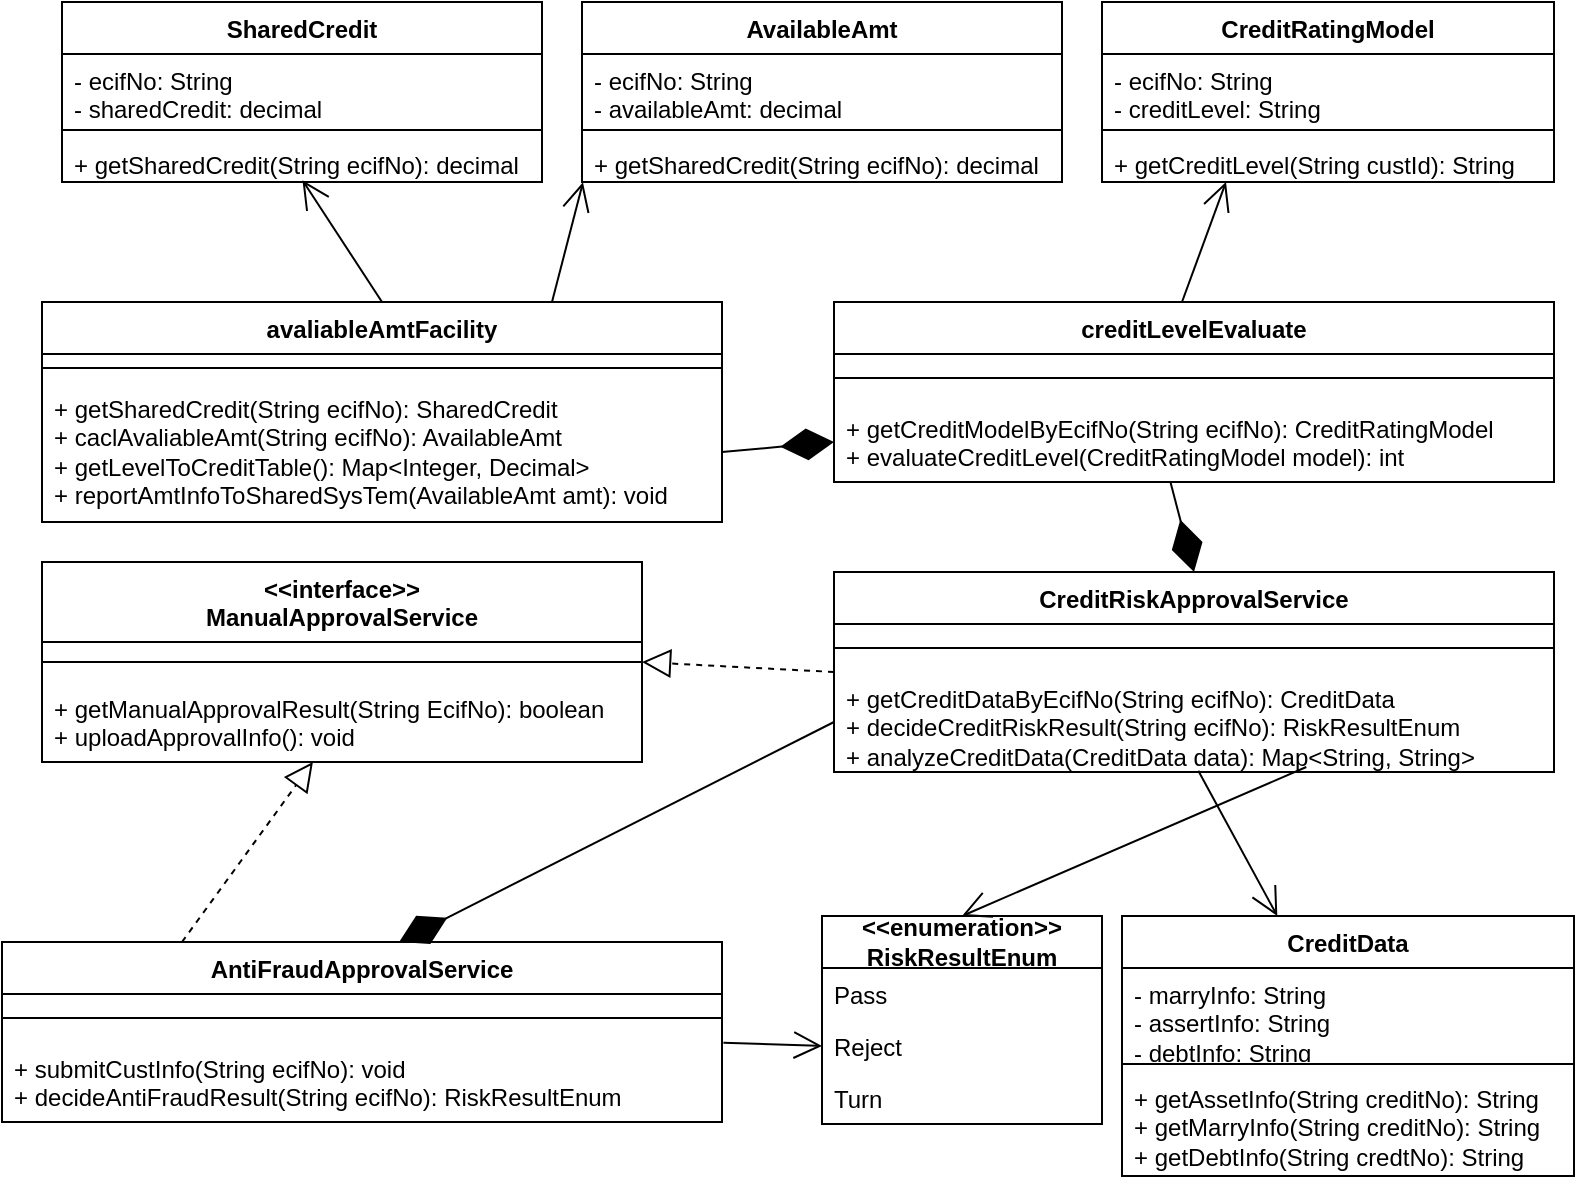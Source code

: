 <mxfile version="21.6.5" type="github">
  <diagram name="第 1 页" id="nujMItkQvAbVNNYGcNMh">
    <mxGraphModel dx="1166" dy="775" grid="1" gridSize="10" guides="1" tooltips="1" connect="1" arrows="1" fold="1" page="1" pageScale="1" pageWidth="827" pageHeight="1169" math="0" shadow="0">
      <root>
        <mxCell id="0" />
        <mxCell id="1" parent="0" />
        <mxCell id="LWc6yBgg0FcKB93T4zAy-1" value="avaliableAmtFacility" style="swimlane;fontStyle=1;align=center;verticalAlign=top;childLayout=stackLayout;horizontal=1;startSize=26;horizontalStack=0;resizeParent=1;resizeParentMax=0;resizeLast=0;collapsible=1;marginBottom=0;whiteSpace=wrap;html=1;" vertex="1" parent="1">
          <mxGeometry x="40" y="260" width="340" height="110" as="geometry" />
        </mxCell>
        <mxCell id="LWc6yBgg0FcKB93T4zAy-3" value="" style="line;strokeWidth=1;fillColor=none;align=left;verticalAlign=middle;spacingTop=-1;spacingLeft=3;spacingRight=3;rotatable=0;labelPosition=right;points=[];portConstraint=eastwest;strokeColor=inherit;" vertex="1" parent="LWc6yBgg0FcKB93T4zAy-1">
          <mxGeometry y="26" width="340" height="14" as="geometry" />
        </mxCell>
        <mxCell id="LWc6yBgg0FcKB93T4zAy-4" value="+ getSharedCredit(String ecifNo): SharedCredit&lt;br&gt;+ caclAvaliableAmt(String ecifNo): AvailableAmt&lt;br&gt;+ getLevelToCreditTable(): Map&amp;lt;Integer, Decimal&amp;gt;&lt;br&gt;+ reportAmtInfoToSharedSysTem(AvailableAmt amt): void" style="text;strokeColor=none;fillColor=none;align=left;verticalAlign=top;spacingLeft=4;spacingRight=4;overflow=hidden;rotatable=0;points=[[0,0.5],[1,0.5]];portConstraint=eastwest;whiteSpace=wrap;html=1;" vertex="1" parent="LWc6yBgg0FcKB93T4zAy-1">
          <mxGeometry y="40" width="340" height="70" as="geometry" />
        </mxCell>
        <mxCell id="LWc6yBgg0FcKB93T4zAy-5" value="SharedCredit" style="swimlane;fontStyle=1;align=center;verticalAlign=top;childLayout=stackLayout;horizontal=1;startSize=26;horizontalStack=0;resizeParent=1;resizeParentMax=0;resizeLast=0;collapsible=1;marginBottom=0;whiteSpace=wrap;html=1;" vertex="1" parent="1">
          <mxGeometry x="50" y="110" width="240" height="90" as="geometry" />
        </mxCell>
        <mxCell id="LWc6yBgg0FcKB93T4zAy-6" value="- ecifNo: String&lt;br&gt;- sharedCredit: decimal" style="text;strokeColor=none;fillColor=none;align=left;verticalAlign=top;spacingLeft=4;spacingRight=4;overflow=hidden;rotatable=0;points=[[0,0.5],[1,0.5]];portConstraint=eastwest;whiteSpace=wrap;html=1;" vertex="1" parent="LWc6yBgg0FcKB93T4zAy-5">
          <mxGeometry y="26" width="240" height="34" as="geometry" />
        </mxCell>
        <mxCell id="LWc6yBgg0FcKB93T4zAy-7" value="" style="line;strokeWidth=1;fillColor=none;align=left;verticalAlign=middle;spacingTop=-1;spacingLeft=3;spacingRight=3;rotatable=0;labelPosition=right;points=[];portConstraint=eastwest;strokeColor=inherit;" vertex="1" parent="LWc6yBgg0FcKB93T4zAy-5">
          <mxGeometry y="60" width="240" height="8" as="geometry" />
        </mxCell>
        <mxCell id="LWc6yBgg0FcKB93T4zAy-8" value="+ getSharedCredit(String ecifNo): decimal&lt;br&gt;" style="text;strokeColor=none;fillColor=none;align=left;verticalAlign=top;spacingLeft=4;spacingRight=4;overflow=hidden;rotatable=0;points=[[0,0.5],[1,0.5]];portConstraint=eastwest;whiteSpace=wrap;html=1;" vertex="1" parent="LWc6yBgg0FcKB93T4zAy-5">
          <mxGeometry y="68" width="240" height="22" as="geometry" />
        </mxCell>
        <mxCell id="LWc6yBgg0FcKB93T4zAy-9" value="" style="endArrow=open;endFill=1;endSize=12;html=1;rounded=0;entryX=0.501;entryY=0.96;entryDx=0;entryDy=0;entryPerimeter=0;exitX=0.5;exitY=0;exitDx=0;exitDy=0;" edge="1" parent="1" source="LWc6yBgg0FcKB93T4zAy-1" target="LWc6yBgg0FcKB93T4zAy-8">
          <mxGeometry width="160" relative="1" as="geometry">
            <mxPoint x="-60" y="230" as="sourcePoint" />
            <mxPoint x="100" y="230" as="targetPoint" />
          </mxGeometry>
        </mxCell>
        <mxCell id="LWc6yBgg0FcKB93T4zAy-14" value="creditLevelEvaluate" style="swimlane;fontStyle=1;align=center;verticalAlign=top;childLayout=stackLayout;horizontal=1;startSize=26;horizontalStack=0;resizeParent=1;resizeParentMax=0;resizeLast=0;collapsible=1;marginBottom=0;whiteSpace=wrap;html=1;" vertex="1" parent="1">
          <mxGeometry x="436" y="260" width="360" height="90" as="geometry" />
        </mxCell>
        <mxCell id="LWc6yBgg0FcKB93T4zAy-16" value="" style="line;strokeWidth=1;fillColor=none;align=left;verticalAlign=middle;spacingTop=-1;spacingLeft=3;spacingRight=3;rotatable=0;labelPosition=right;points=[];portConstraint=eastwest;strokeColor=inherit;" vertex="1" parent="LWc6yBgg0FcKB93T4zAy-14">
          <mxGeometry y="26" width="360" height="24" as="geometry" />
        </mxCell>
        <mxCell id="LWc6yBgg0FcKB93T4zAy-17" value="+ getCreditModelByEcifNo(String ecifNo): CreditRatingModel&lt;br&gt;+ evaluateCreditLevel(CreditRatingModel model): int" style="text;strokeColor=none;fillColor=none;align=left;verticalAlign=top;spacingLeft=4;spacingRight=4;overflow=hidden;rotatable=0;points=[[0,0.5],[1,0.5]];portConstraint=eastwest;whiteSpace=wrap;html=1;" vertex="1" parent="LWc6yBgg0FcKB93T4zAy-14">
          <mxGeometry y="50" width="360" height="40" as="geometry" />
        </mxCell>
        <mxCell id="LWc6yBgg0FcKB93T4zAy-18" value="AvailableAmt" style="swimlane;fontStyle=1;align=center;verticalAlign=top;childLayout=stackLayout;horizontal=1;startSize=26;horizontalStack=0;resizeParent=1;resizeParentMax=0;resizeLast=0;collapsible=1;marginBottom=0;whiteSpace=wrap;html=1;" vertex="1" parent="1">
          <mxGeometry x="310" y="110" width="240" height="90" as="geometry" />
        </mxCell>
        <mxCell id="LWc6yBgg0FcKB93T4zAy-19" value="- ecifNo: String&lt;br&gt;- availableAmt: decimal&lt;br&gt;" style="text;strokeColor=none;fillColor=none;align=left;verticalAlign=top;spacingLeft=4;spacingRight=4;overflow=hidden;rotatable=0;points=[[0,0.5],[1,0.5]];portConstraint=eastwest;whiteSpace=wrap;html=1;" vertex="1" parent="LWc6yBgg0FcKB93T4zAy-18">
          <mxGeometry y="26" width="240" height="34" as="geometry" />
        </mxCell>
        <mxCell id="LWc6yBgg0FcKB93T4zAy-20" value="" style="line;strokeWidth=1;fillColor=none;align=left;verticalAlign=middle;spacingTop=-1;spacingLeft=3;spacingRight=3;rotatable=0;labelPosition=right;points=[];portConstraint=eastwest;strokeColor=inherit;" vertex="1" parent="LWc6yBgg0FcKB93T4zAy-18">
          <mxGeometry y="60" width="240" height="8" as="geometry" />
        </mxCell>
        <mxCell id="LWc6yBgg0FcKB93T4zAy-21" value="+ getSharedCredit(String ecifNo): decimal&lt;br&gt;" style="text;strokeColor=none;fillColor=none;align=left;verticalAlign=top;spacingLeft=4;spacingRight=4;overflow=hidden;rotatable=0;points=[[0,0.5],[1,0.5]];portConstraint=eastwest;whiteSpace=wrap;html=1;" vertex="1" parent="LWc6yBgg0FcKB93T4zAy-18">
          <mxGeometry y="68" width="240" height="22" as="geometry" />
        </mxCell>
        <mxCell id="LWc6yBgg0FcKB93T4zAy-22" value="" style="endArrow=open;endFill=1;endSize=12;html=1;rounded=0;entryX=0.002;entryY=1.008;entryDx=0;entryDy=0;entryPerimeter=0;exitX=0.75;exitY=0;exitDx=0;exitDy=0;" edge="1" parent="1" source="LWc6yBgg0FcKB93T4zAy-1" target="LWc6yBgg0FcKB93T4zAy-21">
          <mxGeometry width="160" relative="1" as="geometry">
            <mxPoint x="260" y="250" as="sourcePoint" />
            <mxPoint x="175" y="208" as="targetPoint" />
          </mxGeometry>
        </mxCell>
        <mxCell id="LWc6yBgg0FcKB93T4zAy-23" value="CreditRatingModel" style="swimlane;fontStyle=1;align=center;verticalAlign=top;childLayout=stackLayout;horizontal=1;startSize=26;horizontalStack=0;resizeParent=1;resizeParentMax=0;resizeLast=0;collapsible=1;marginBottom=0;whiteSpace=wrap;html=1;" vertex="1" parent="1">
          <mxGeometry x="570" y="110" width="226" height="90" as="geometry" />
        </mxCell>
        <mxCell id="LWc6yBgg0FcKB93T4zAy-24" value="- ecifNo: String&lt;br&gt;- creditLevel: String" style="text;strokeColor=none;fillColor=none;align=left;verticalAlign=top;spacingLeft=4;spacingRight=4;overflow=hidden;rotatable=0;points=[[0,0.5],[1,0.5]];portConstraint=eastwest;whiteSpace=wrap;html=1;" vertex="1" parent="LWc6yBgg0FcKB93T4zAy-23">
          <mxGeometry y="26" width="226" height="34" as="geometry" />
        </mxCell>
        <mxCell id="LWc6yBgg0FcKB93T4zAy-25" value="" style="line;strokeWidth=1;fillColor=none;align=left;verticalAlign=middle;spacingTop=-1;spacingLeft=3;spacingRight=3;rotatable=0;labelPosition=right;points=[];portConstraint=eastwest;strokeColor=inherit;" vertex="1" parent="LWc6yBgg0FcKB93T4zAy-23">
          <mxGeometry y="60" width="226" height="8" as="geometry" />
        </mxCell>
        <mxCell id="LWc6yBgg0FcKB93T4zAy-26" value="+ getCreditLevel(String custId): String&lt;br&gt;" style="text;strokeColor=none;fillColor=none;align=left;verticalAlign=top;spacingLeft=4;spacingRight=4;overflow=hidden;rotatable=0;points=[[0,0.5],[1,0.5]];portConstraint=eastwest;whiteSpace=wrap;html=1;" vertex="1" parent="LWc6yBgg0FcKB93T4zAy-23">
          <mxGeometry y="68" width="226" height="22" as="geometry" />
        </mxCell>
        <mxCell id="LWc6yBgg0FcKB93T4zAy-27" value="" style="endArrow=open;endFill=1;endSize=12;html=1;rounded=0;entryX=0.002;entryY=1.008;entryDx=0;entryDy=0;entryPerimeter=0;exitX=0.75;exitY=0;exitDx=0;exitDy=0;" edge="1" parent="1">
          <mxGeometry width="160" relative="1" as="geometry">
            <mxPoint x="610" y="260" as="sourcePoint" />
            <mxPoint x="632" y="200" as="targetPoint" />
          </mxGeometry>
        </mxCell>
        <mxCell id="LWc6yBgg0FcKB93T4zAy-28" value="" style="endArrow=diamondThin;endFill=1;endSize=24;html=1;rounded=0;entryX=0;entryY=0.5;entryDx=0;entryDy=0;exitX=1;exitY=0.5;exitDx=0;exitDy=0;" edge="1" parent="1" source="LWc6yBgg0FcKB93T4zAy-4" target="LWc6yBgg0FcKB93T4zAy-17">
          <mxGeometry width="160" relative="1" as="geometry">
            <mxPoint x="400" y="430" as="sourcePoint" />
            <mxPoint x="353" y="320" as="targetPoint" />
          </mxGeometry>
        </mxCell>
        <mxCell id="LWc6yBgg0FcKB93T4zAy-29" value="CreditRiskApprovalService" style="swimlane;fontStyle=1;align=center;verticalAlign=top;childLayout=stackLayout;horizontal=1;startSize=26;horizontalStack=0;resizeParent=1;resizeParentMax=0;resizeLast=0;collapsible=1;marginBottom=0;whiteSpace=wrap;html=1;" vertex="1" parent="1">
          <mxGeometry x="436" y="395" width="360" height="100" as="geometry" />
        </mxCell>
        <mxCell id="LWc6yBgg0FcKB93T4zAy-30" value="" style="line;strokeWidth=1;fillColor=none;align=left;verticalAlign=middle;spacingTop=-1;spacingLeft=3;spacingRight=3;rotatable=0;labelPosition=right;points=[];portConstraint=eastwest;strokeColor=inherit;" vertex="1" parent="LWc6yBgg0FcKB93T4zAy-29">
          <mxGeometry y="26" width="360" height="24" as="geometry" />
        </mxCell>
        <mxCell id="LWc6yBgg0FcKB93T4zAy-31" value="+ getCreditDataByEcifNo(String ecifNo): CreditData&lt;br&gt;+ decideCreditRiskResult(String ecifNo): RiskResultEnum&lt;br&gt;+ analyzeCreditData(CreditData data): Map&amp;lt;String, String&amp;gt;" style="text;strokeColor=none;fillColor=none;align=left;verticalAlign=top;spacingLeft=4;spacingRight=4;overflow=hidden;rotatable=0;points=[[0,0.5],[1,0.5]];portConstraint=eastwest;whiteSpace=wrap;html=1;" vertex="1" parent="LWc6yBgg0FcKB93T4zAy-29">
          <mxGeometry y="50" width="360" height="50" as="geometry" />
        </mxCell>
        <mxCell id="LWc6yBgg0FcKB93T4zAy-32" value="&amp;lt;&amp;lt;interface&amp;gt;&amp;gt;&lt;br&gt;ManualApprovalService" style="swimlane;fontStyle=1;align=center;verticalAlign=top;childLayout=stackLayout;horizontal=1;startSize=40;horizontalStack=0;resizeParent=1;resizeParentMax=0;resizeLast=0;collapsible=1;marginBottom=0;whiteSpace=wrap;html=1;" vertex="1" parent="1">
          <mxGeometry x="40" y="390" width="300" height="100" as="geometry" />
        </mxCell>
        <mxCell id="LWc6yBgg0FcKB93T4zAy-33" value="" style="line;strokeWidth=1;fillColor=none;align=left;verticalAlign=middle;spacingTop=-1;spacingLeft=3;spacingRight=3;rotatable=0;labelPosition=right;points=[];portConstraint=eastwest;strokeColor=inherit;" vertex="1" parent="LWc6yBgg0FcKB93T4zAy-32">
          <mxGeometry y="40" width="300" height="20" as="geometry" />
        </mxCell>
        <mxCell id="LWc6yBgg0FcKB93T4zAy-34" value="+ getManualApprovalResult(String EcifNo): boolean&lt;br&gt;+ uploadApprovalInfo(): void" style="text;strokeColor=none;fillColor=none;align=left;verticalAlign=top;spacingLeft=4;spacingRight=4;overflow=hidden;rotatable=0;points=[[0,0.5],[1,0.5]];portConstraint=eastwest;whiteSpace=wrap;html=1;" vertex="1" parent="LWc6yBgg0FcKB93T4zAy-32">
          <mxGeometry y="60" width="300" height="40" as="geometry" />
        </mxCell>
        <mxCell id="LWc6yBgg0FcKB93T4zAy-35" value="" style="endArrow=block;dashed=1;endFill=0;endSize=12;html=1;rounded=0;entryX=1;entryY=0.5;entryDx=0;entryDy=0;exitX=0;exitY=0.5;exitDx=0;exitDy=0;" edge="1" parent="1" source="LWc6yBgg0FcKB93T4zAy-29" target="LWc6yBgg0FcKB93T4zAy-32">
          <mxGeometry width="160" relative="1" as="geometry">
            <mxPoint x="380" y="500" as="sourcePoint" />
            <mxPoint x="540" y="500" as="targetPoint" />
          </mxGeometry>
        </mxCell>
        <mxCell id="LWc6yBgg0FcKB93T4zAy-40" value="&lt;b&gt;&amp;lt;&amp;lt;enumeration&amp;gt;&amp;gt;&lt;br&gt;RiskResultEnum&lt;/b&gt;" style="swimlane;fontStyle=0;childLayout=stackLayout;horizontal=1;startSize=26;fillColor=none;horizontalStack=0;resizeParent=1;resizeParentMax=0;resizeLast=0;collapsible=1;marginBottom=0;whiteSpace=wrap;html=1;" vertex="1" parent="1">
          <mxGeometry x="430" y="567" width="140" height="104" as="geometry" />
        </mxCell>
        <mxCell id="LWc6yBgg0FcKB93T4zAy-41" value="Pass" style="text;strokeColor=none;fillColor=none;align=left;verticalAlign=top;spacingLeft=4;spacingRight=4;overflow=hidden;rotatable=0;points=[[0,0.5],[1,0.5]];portConstraint=eastwest;whiteSpace=wrap;html=1;" vertex="1" parent="LWc6yBgg0FcKB93T4zAy-40">
          <mxGeometry y="26" width="140" height="26" as="geometry" />
        </mxCell>
        <mxCell id="LWc6yBgg0FcKB93T4zAy-42" value="Reject" style="text;strokeColor=none;fillColor=none;align=left;verticalAlign=top;spacingLeft=4;spacingRight=4;overflow=hidden;rotatable=0;points=[[0,0.5],[1,0.5]];portConstraint=eastwest;whiteSpace=wrap;html=1;" vertex="1" parent="LWc6yBgg0FcKB93T4zAy-40">
          <mxGeometry y="52" width="140" height="26" as="geometry" />
        </mxCell>
        <mxCell id="LWc6yBgg0FcKB93T4zAy-43" value="Turn" style="text;strokeColor=none;fillColor=none;align=left;verticalAlign=top;spacingLeft=4;spacingRight=4;overflow=hidden;rotatable=0;points=[[0,0.5],[1,0.5]];portConstraint=eastwest;whiteSpace=wrap;html=1;" vertex="1" parent="LWc6yBgg0FcKB93T4zAy-40">
          <mxGeometry y="78" width="140" height="26" as="geometry" />
        </mxCell>
        <mxCell id="LWc6yBgg0FcKB93T4zAy-45" value="" style="endArrow=open;endFill=1;endSize=12;html=1;rounded=0;entryX=0.5;entryY=0;entryDx=0;entryDy=0;exitX=0.656;exitY=0.95;exitDx=0;exitDy=0;exitPerimeter=0;" edge="1" parent="1" source="LWc6yBgg0FcKB93T4zAy-31" target="LWc6yBgg0FcKB93T4zAy-40">
          <mxGeometry width="160" relative="1" as="geometry">
            <mxPoint x="620" y="490" as="sourcePoint" />
            <mxPoint x="656" y="500" as="targetPoint" />
          </mxGeometry>
        </mxCell>
        <mxCell id="LWc6yBgg0FcKB93T4zAy-46" value="" style="endArrow=diamondThin;endFill=1;endSize=24;html=1;rounded=0;entryX=0.5;entryY=0;entryDx=0;entryDy=0;exitX=0.467;exitY=0.992;exitDx=0;exitDy=0;exitPerimeter=0;" edge="1" parent="1" source="LWc6yBgg0FcKB93T4zAy-17" target="LWc6yBgg0FcKB93T4zAy-29">
          <mxGeometry width="160" relative="1" as="geometry">
            <mxPoint x="550" y="385" as="sourcePoint" />
            <mxPoint x="626" y="370" as="targetPoint" />
          </mxGeometry>
        </mxCell>
        <mxCell id="LWc6yBgg0FcKB93T4zAy-47" value="CreditData" style="swimlane;fontStyle=1;align=center;verticalAlign=top;childLayout=stackLayout;horizontal=1;startSize=26;horizontalStack=0;resizeParent=1;resizeParentMax=0;resizeLast=0;collapsible=1;marginBottom=0;whiteSpace=wrap;html=1;" vertex="1" parent="1">
          <mxGeometry x="580" y="567" width="226" height="130" as="geometry" />
        </mxCell>
        <mxCell id="LWc6yBgg0FcKB93T4zAy-48" value="- marryInfo: String&lt;br&gt;- assertInfo: String&lt;br&gt;- debtInfo: String" style="text;strokeColor=none;fillColor=none;align=left;verticalAlign=top;spacingLeft=4;spacingRight=4;overflow=hidden;rotatable=0;points=[[0,0.5],[1,0.5]];portConstraint=eastwest;whiteSpace=wrap;html=1;" vertex="1" parent="LWc6yBgg0FcKB93T4zAy-47">
          <mxGeometry y="26" width="226" height="44" as="geometry" />
        </mxCell>
        <mxCell id="LWc6yBgg0FcKB93T4zAy-49" value="" style="line;strokeWidth=1;fillColor=none;align=left;verticalAlign=middle;spacingTop=-1;spacingLeft=3;spacingRight=3;rotatable=0;labelPosition=right;points=[];portConstraint=eastwest;strokeColor=inherit;" vertex="1" parent="LWc6yBgg0FcKB93T4zAy-47">
          <mxGeometry y="70" width="226" height="8" as="geometry" />
        </mxCell>
        <mxCell id="LWc6yBgg0FcKB93T4zAy-50" value="+ getAssetInfo(String creditNo): String&lt;br&gt;+ getMarryInfo(String creditNo): String&lt;br&gt;+ getDebtInfo(String credtNo): String" style="text;strokeColor=none;fillColor=none;align=left;verticalAlign=top;spacingLeft=4;spacingRight=4;overflow=hidden;rotatable=0;points=[[0,0.5],[1,0.5]];portConstraint=eastwest;whiteSpace=wrap;html=1;" vertex="1" parent="LWc6yBgg0FcKB93T4zAy-47">
          <mxGeometry y="78" width="226" height="52" as="geometry" />
        </mxCell>
        <mxCell id="LWc6yBgg0FcKB93T4zAy-51" value="" style="endArrow=open;endFill=1;endSize=12;html=1;rounded=0;exitX=0.506;exitY=0.987;exitDx=0;exitDy=0;exitPerimeter=0;" edge="1" parent="1" source="LWc6yBgg0FcKB93T4zAy-31" target="LWc6yBgg0FcKB93T4zAy-47">
          <mxGeometry width="160" relative="1" as="geometry">
            <mxPoint x="660" y="505" as="sourcePoint" />
            <mxPoint x="736" y="560" as="targetPoint" />
          </mxGeometry>
        </mxCell>
        <mxCell id="LWc6yBgg0FcKB93T4zAy-52" value="AntiFraudApprovalService" style="swimlane;fontStyle=1;align=center;verticalAlign=top;childLayout=stackLayout;horizontal=1;startSize=26;horizontalStack=0;resizeParent=1;resizeParentMax=0;resizeLast=0;collapsible=1;marginBottom=0;whiteSpace=wrap;html=1;" vertex="1" parent="1">
          <mxGeometry x="20" y="580" width="360" height="90" as="geometry" />
        </mxCell>
        <mxCell id="LWc6yBgg0FcKB93T4zAy-53" value="" style="line;strokeWidth=1;fillColor=none;align=left;verticalAlign=middle;spacingTop=-1;spacingLeft=3;spacingRight=3;rotatable=0;labelPosition=right;points=[];portConstraint=eastwest;strokeColor=inherit;" vertex="1" parent="LWc6yBgg0FcKB93T4zAy-52">
          <mxGeometry y="26" width="360" height="24" as="geometry" />
        </mxCell>
        <mxCell id="LWc6yBgg0FcKB93T4zAy-54" value="+ submitCustInfo(String ecifNo): void&lt;br&gt;+ decideAntiFraudResult(String ecifNo): RiskResultEnum" style="text;strokeColor=none;fillColor=none;align=left;verticalAlign=top;spacingLeft=4;spacingRight=4;overflow=hidden;rotatable=0;points=[[0,0.5],[1,0.5]];portConstraint=eastwest;whiteSpace=wrap;html=1;" vertex="1" parent="LWc6yBgg0FcKB93T4zAy-52">
          <mxGeometry y="50" width="360" height="40" as="geometry" />
        </mxCell>
        <mxCell id="LWc6yBgg0FcKB93T4zAy-55" value="" style="endArrow=diamondThin;endFill=1;endSize=24;html=1;rounded=0;entryX=0.5;entryY=0;entryDx=0;entryDy=0;exitX=0;exitY=0.5;exitDx=0;exitDy=0;" edge="1" parent="1" source="LWc6yBgg0FcKB93T4zAy-31">
          <mxGeometry width="160" relative="1" as="geometry">
            <mxPoint x="360.0" y="525.45" as="sourcePoint" />
            <mxPoint x="218.6" y="580" as="targetPoint" />
          </mxGeometry>
        </mxCell>
        <mxCell id="LWc6yBgg0FcKB93T4zAy-56" value="" style="endArrow=block;dashed=1;endFill=0;endSize=12;html=1;rounded=0;exitX=0.25;exitY=0;exitDx=0;exitDy=0;" edge="1" parent="1" source="LWc6yBgg0FcKB93T4zAy-52" target="LWc6yBgg0FcKB93T4zAy-34">
          <mxGeometry width="160" relative="1" as="geometry">
            <mxPoint x="166" y="555" as="sourcePoint" />
            <mxPoint x="70" y="550" as="targetPoint" />
          </mxGeometry>
        </mxCell>
        <mxCell id="LWc6yBgg0FcKB93T4zAy-58" value="" style="endArrow=open;endFill=1;endSize=12;html=1;rounded=0;entryX=0;entryY=0.5;entryDx=0;entryDy=0;exitX=1.002;exitY=0.008;exitDx=0;exitDy=0;exitPerimeter=0;" edge="1" parent="1" source="LWc6yBgg0FcKB93T4zAy-54" target="LWc6yBgg0FcKB93T4zAy-42">
          <mxGeometry width="160" relative="1" as="geometry">
            <mxPoint x="504" y="700" as="sourcePoint" />
            <mxPoint x="414" y="785" as="targetPoint" />
          </mxGeometry>
        </mxCell>
      </root>
    </mxGraphModel>
  </diagram>
</mxfile>
